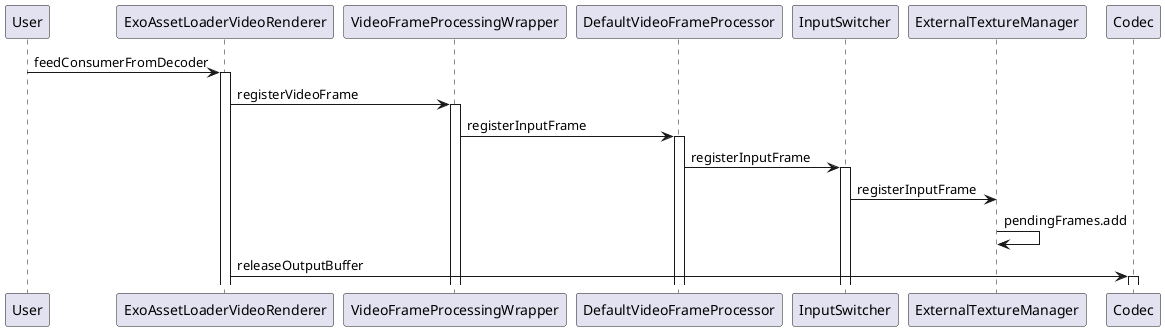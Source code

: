 @startuml
'https://plantuml.com/sequence-diagram

participant User

User -> ExoAssetLoaderVideoRenderer : feedConsumerFromDecoder
activate ExoAssetLoaderVideoRenderer

ExoAssetLoaderVideoRenderer -> VideoFrameProcessingWrapper : registerVideoFrame
activate VideoFrameProcessingWrapper

VideoFrameProcessingWrapper -> DefaultVideoFrameProcessor : registerInputFrame
activate DefaultVideoFrameProcessor

DefaultVideoFrameProcessor -> InputSwitcher : registerInputFrame
activate InputSwitcher

InputSwitcher -> ExternalTextureManager : registerInputFrame
ExternalTextureManager -> ExternalTextureManager : pendingFrames.add

ExoAssetLoaderVideoRenderer -> Codec : releaseOutputBuffer
activate Codec

@enduml
